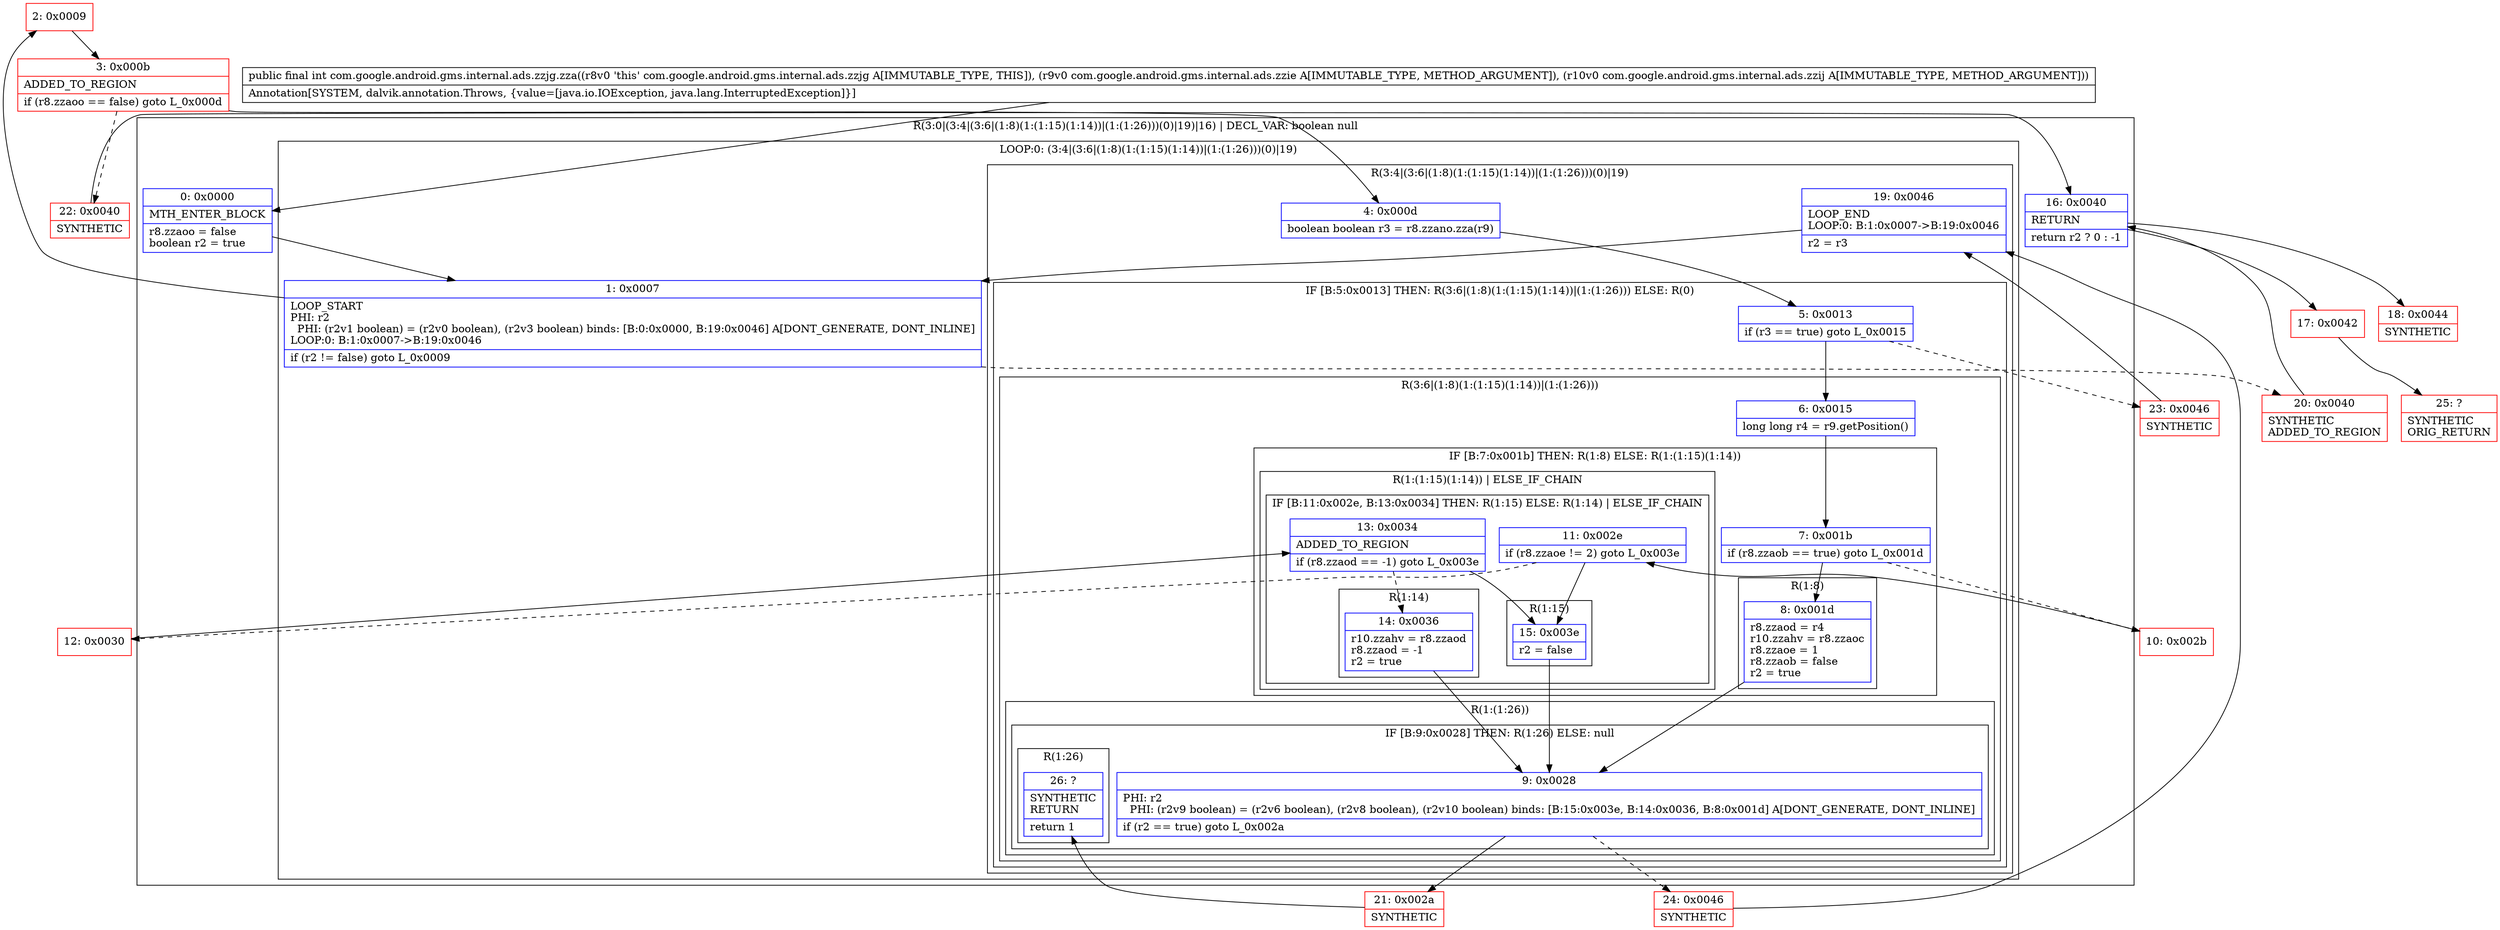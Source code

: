 digraph "CFG forcom.google.android.gms.internal.ads.zzjg.zza(Lcom\/google\/android\/gms\/internal\/ads\/zzie;Lcom\/google\/android\/gms\/internal\/ads\/zzij;)I" {
subgraph cluster_Region_1969144908 {
label = "R(3:0|(3:4|(3:6|(1:8)(1:(1:15)(1:14))|(1:(1:26)))(0)|19)|16) | DECL_VAR: boolean null\l";
node [shape=record,color=blue];
Node_0 [shape=record,label="{0\:\ 0x0000|MTH_ENTER_BLOCK\l|r8.zzaoo = false\lboolean r2 = true\l}"];
subgraph cluster_LoopRegion_1318912838 {
label = "LOOP:0: (3:4|(3:6|(1:8)(1:(1:15)(1:14))|(1:(1:26)))(0)|19)";
node [shape=record,color=blue];
Node_1 [shape=record,label="{1\:\ 0x0007|LOOP_START\lPHI: r2 \l  PHI: (r2v1 boolean) = (r2v0 boolean), (r2v3 boolean) binds: [B:0:0x0000, B:19:0x0046] A[DONT_GENERATE, DONT_INLINE]\lLOOP:0: B:1:0x0007\-\>B:19:0x0046\l|if (r2 != false) goto L_0x0009\l}"];
subgraph cluster_Region_125973278 {
label = "R(3:4|(3:6|(1:8)(1:(1:15)(1:14))|(1:(1:26)))(0)|19)";
node [shape=record,color=blue];
Node_4 [shape=record,label="{4\:\ 0x000d|boolean boolean r3 = r8.zzano.zza(r9)\l}"];
subgraph cluster_IfRegion_1060225217 {
label = "IF [B:5:0x0013] THEN: R(3:6|(1:8)(1:(1:15)(1:14))|(1:(1:26))) ELSE: R(0)";
node [shape=record,color=blue];
Node_5 [shape=record,label="{5\:\ 0x0013|if (r3 == true) goto L_0x0015\l}"];
subgraph cluster_Region_1011752911 {
label = "R(3:6|(1:8)(1:(1:15)(1:14))|(1:(1:26)))";
node [shape=record,color=blue];
Node_6 [shape=record,label="{6\:\ 0x0015|long long r4 = r9.getPosition()\l}"];
subgraph cluster_IfRegion_1523199751 {
label = "IF [B:7:0x001b] THEN: R(1:8) ELSE: R(1:(1:15)(1:14))";
node [shape=record,color=blue];
Node_7 [shape=record,label="{7\:\ 0x001b|if (r8.zzaob == true) goto L_0x001d\l}"];
subgraph cluster_Region_709018011 {
label = "R(1:8)";
node [shape=record,color=blue];
Node_8 [shape=record,label="{8\:\ 0x001d|r8.zzaod = r4\lr10.zzahv = r8.zzaoc\lr8.zzaoe = 1\lr8.zzaob = false\lr2 = true\l}"];
}
subgraph cluster_Region_994968816 {
label = "R(1:(1:15)(1:14)) | ELSE_IF_CHAIN\l";
node [shape=record,color=blue];
subgraph cluster_IfRegion_930616951 {
label = "IF [B:11:0x002e, B:13:0x0034] THEN: R(1:15) ELSE: R(1:14) | ELSE_IF_CHAIN\l";
node [shape=record,color=blue];
Node_11 [shape=record,label="{11\:\ 0x002e|if (r8.zzaoe != 2) goto L_0x003e\l}"];
Node_13 [shape=record,label="{13\:\ 0x0034|ADDED_TO_REGION\l|if (r8.zzaod == \-1) goto L_0x003e\l}"];
subgraph cluster_Region_216232102 {
label = "R(1:15)";
node [shape=record,color=blue];
Node_15 [shape=record,label="{15\:\ 0x003e|r2 = false\l}"];
}
subgraph cluster_Region_1030065715 {
label = "R(1:14)";
node [shape=record,color=blue];
Node_14 [shape=record,label="{14\:\ 0x0036|r10.zzahv = r8.zzaod\lr8.zzaod = \-1\lr2 = true\l}"];
}
}
}
}
subgraph cluster_Region_1648369804 {
label = "R(1:(1:26))";
node [shape=record,color=blue];
subgraph cluster_IfRegion_1769572820 {
label = "IF [B:9:0x0028] THEN: R(1:26) ELSE: null";
node [shape=record,color=blue];
Node_9 [shape=record,label="{9\:\ 0x0028|PHI: r2 \l  PHI: (r2v9 boolean) = (r2v6 boolean), (r2v8 boolean), (r2v10 boolean) binds: [B:15:0x003e, B:14:0x0036, B:8:0x001d] A[DONT_GENERATE, DONT_INLINE]\l|if (r2 == true) goto L_0x002a\l}"];
subgraph cluster_Region_576420239 {
label = "R(1:26)";
node [shape=record,color=blue];
Node_26 [shape=record,label="{26\:\ ?|SYNTHETIC\lRETURN\l|return 1\l}"];
}
}
}
}
subgraph cluster_Region_1441204253 {
label = "R(0)";
node [shape=record,color=blue];
}
}
Node_19 [shape=record,label="{19\:\ 0x0046|LOOP_END\lLOOP:0: B:1:0x0007\-\>B:19:0x0046\l|r2 = r3\l}"];
}
}
Node_16 [shape=record,label="{16\:\ 0x0040|RETURN\l|return r2 ? 0 : \-1\l}"];
}
Node_2 [shape=record,color=red,label="{2\:\ 0x0009}"];
Node_3 [shape=record,color=red,label="{3\:\ 0x000b|ADDED_TO_REGION\l|if (r8.zzaoo == false) goto L_0x000d\l}"];
Node_10 [shape=record,color=red,label="{10\:\ 0x002b}"];
Node_12 [shape=record,color=red,label="{12\:\ 0x0030}"];
Node_17 [shape=record,color=red,label="{17\:\ 0x0042}"];
Node_18 [shape=record,color=red,label="{18\:\ 0x0044|SYNTHETIC\l}"];
Node_20 [shape=record,color=red,label="{20\:\ 0x0040|SYNTHETIC\lADDED_TO_REGION\l}"];
Node_21 [shape=record,color=red,label="{21\:\ 0x002a|SYNTHETIC\l}"];
Node_22 [shape=record,color=red,label="{22\:\ 0x0040|SYNTHETIC\l}"];
Node_23 [shape=record,color=red,label="{23\:\ 0x0046|SYNTHETIC\l}"];
Node_24 [shape=record,color=red,label="{24\:\ 0x0046|SYNTHETIC\l}"];
Node_25 [shape=record,color=red,label="{25\:\ ?|SYNTHETIC\lORIG_RETURN\l}"];
MethodNode[shape=record,label="{public final int com.google.android.gms.internal.ads.zzjg.zza((r8v0 'this' com.google.android.gms.internal.ads.zzjg A[IMMUTABLE_TYPE, THIS]), (r9v0 com.google.android.gms.internal.ads.zzie A[IMMUTABLE_TYPE, METHOD_ARGUMENT]), (r10v0 com.google.android.gms.internal.ads.zzij A[IMMUTABLE_TYPE, METHOD_ARGUMENT]))  | Annotation[SYSTEM, dalvik.annotation.Throws, \{value=[java.io.IOException, java.lang.InterruptedException]\}]\l}"];
MethodNode -> Node_0;
Node_0 -> Node_1;
Node_1 -> Node_2;
Node_1 -> Node_20[style=dashed];
Node_4 -> Node_5;
Node_5 -> Node_6;
Node_5 -> Node_23[style=dashed];
Node_6 -> Node_7;
Node_7 -> Node_8;
Node_7 -> Node_10[style=dashed];
Node_8 -> Node_9;
Node_11 -> Node_12[style=dashed];
Node_11 -> Node_15;
Node_13 -> Node_14[style=dashed];
Node_13 -> Node_15;
Node_15 -> Node_9;
Node_14 -> Node_9;
Node_9 -> Node_21;
Node_9 -> Node_24[style=dashed];
Node_19 -> Node_1;
Node_16 -> Node_17;
Node_16 -> Node_18;
Node_2 -> Node_3;
Node_3 -> Node_4;
Node_3 -> Node_22[style=dashed];
Node_10 -> Node_11;
Node_12 -> Node_13;
Node_17 -> Node_25;
Node_20 -> Node_16;
Node_21 -> Node_26;
Node_22 -> Node_16;
Node_23 -> Node_19;
Node_24 -> Node_19;
}

